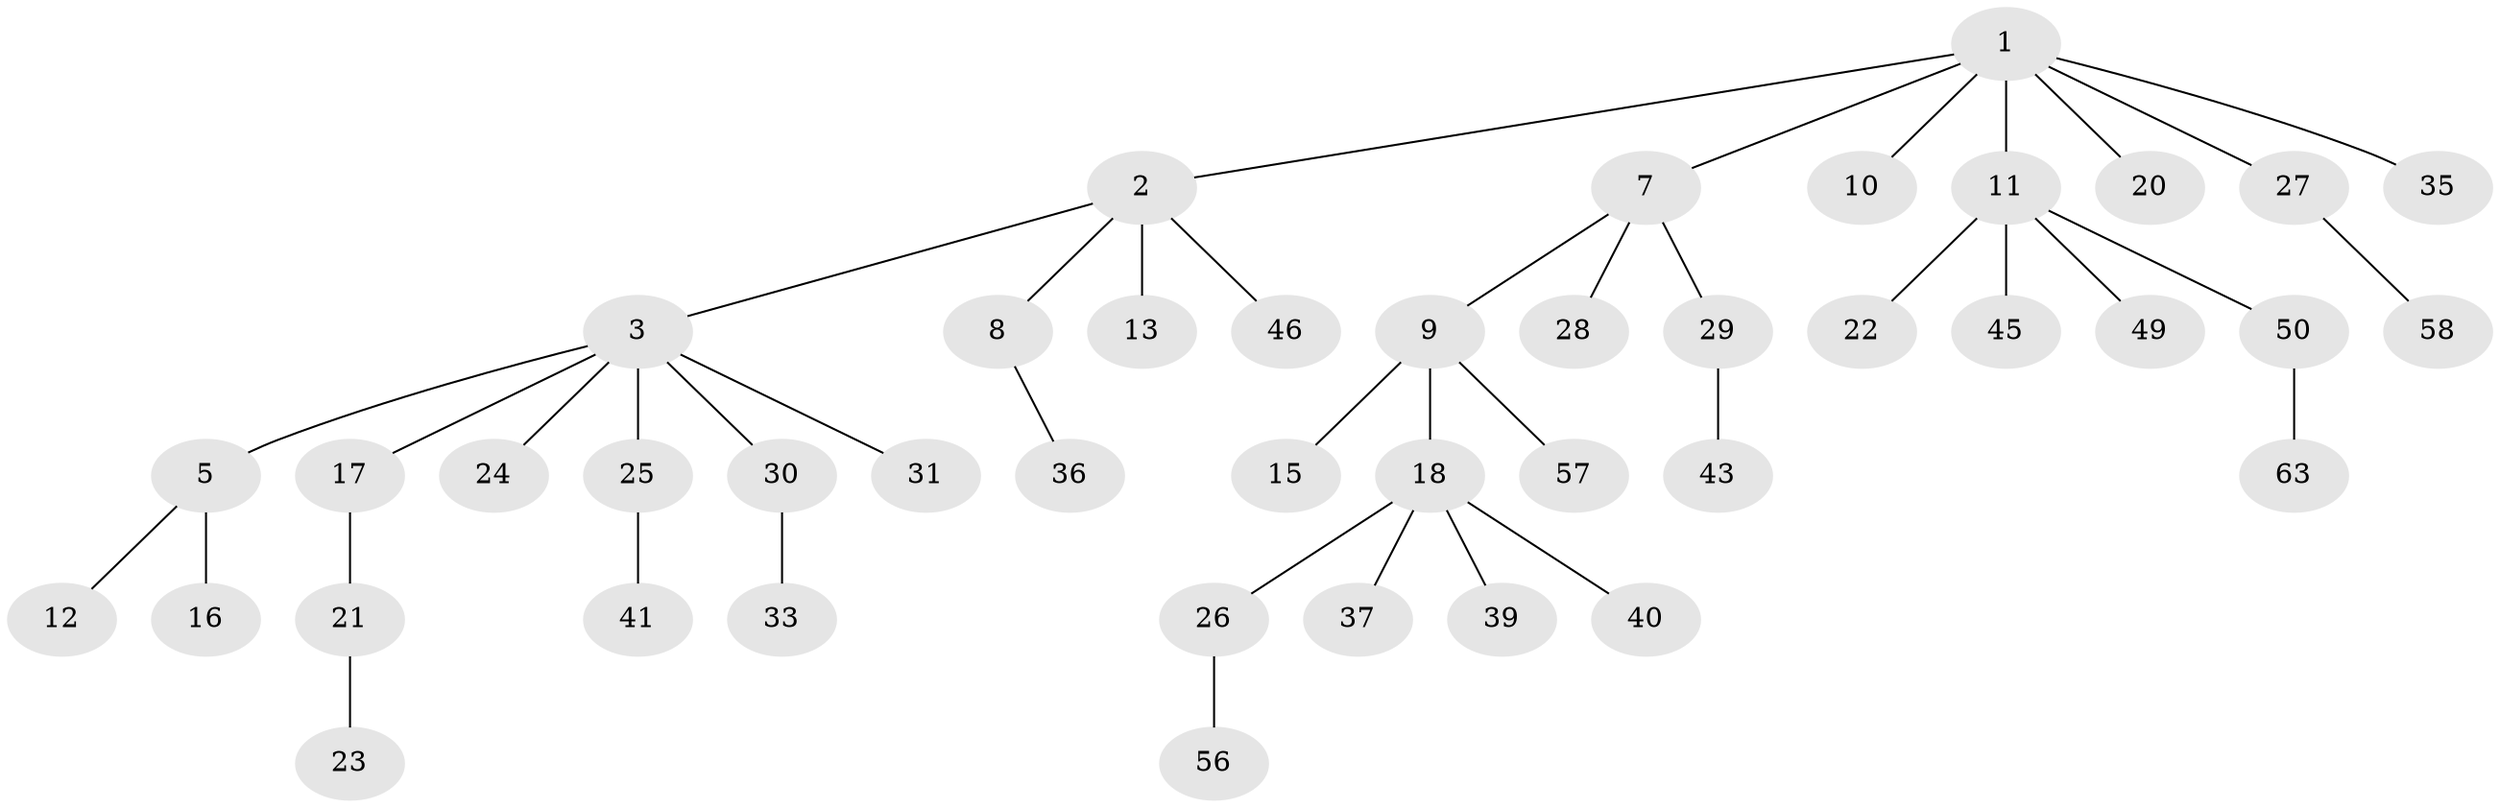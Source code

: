 // original degree distribution, {6: 0.015873015873015872, 5: 0.031746031746031744, 4: 0.09523809523809523, 3: 0.12698412698412698, 2: 0.2222222222222222, 1: 0.5079365079365079}
// Generated by graph-tools (version 1.1) at 2025/42/03/06/25 10:42:03]
// undirected, 43 vertices, 42 edges
graph export_dot {
graph [start="1"]
  node [color=gray90,style=filled];
  1 [super="+6"];
  2 [super="+32"];
  3 [super="+4"];
  5 [super="+47"];
  7;
  8;
  9 [super="+51"];
  10;
  11 [super="+14"];
  12;
  13;
  15;
  16 [super="+55"];
  17 [super="+62"];
  18 [super="+19"];
  20 [super="+60"];
  21 [super="+44"];
  22;
  23;
  24;
  25 [super="+42"];
  26;
  27 [super="+48"];
  28;
  29 [super="+38"];
  30 [super="+34"];
  31 [super="+53"];
  33 [super="+52"];
  35 [super="+54"];
  36;
  37;
  39;
  40;
  41;
  43;
  45;
  46;
  49;
  50 [super="+59"];
  56;
  57;
  58 [super="+61"];
  63;
  1 -- 2;
  1 -- 10;
  1 -- 11;
  1 -- 20;
  1 -- 27;
  1 -- 35;
  1 -- 7;
  2 -- 3;
  2 -- 8;
  2 -- 13;
  2 -- 46;
  3 -- 5;
  3 -- 24;
  3 -- 31;
  3 -- 17;
  3 -- 25;
  3 -- 30;
  5 -- 12;
  5 -- 16;
  7 -- 9;
  7 -- 28;
  7 -- 29;
  8 -- 36;
  9 -- 15;
  9 -- 18;
  9 -- 57;
  11 -- 22;
  11 -- 49;
  11 -- 50;
  11 -- 45;
  17 -- 21;
  18 -- 26;
  18 -- 39;
  18 -- 40;
  18 -- 37;
  21 -- 23;
  25 -- 41;
  26 -- 56;
  27 -- 58;
  29 -- 43;
  30 -- 33;
  50 -- 63;
}
